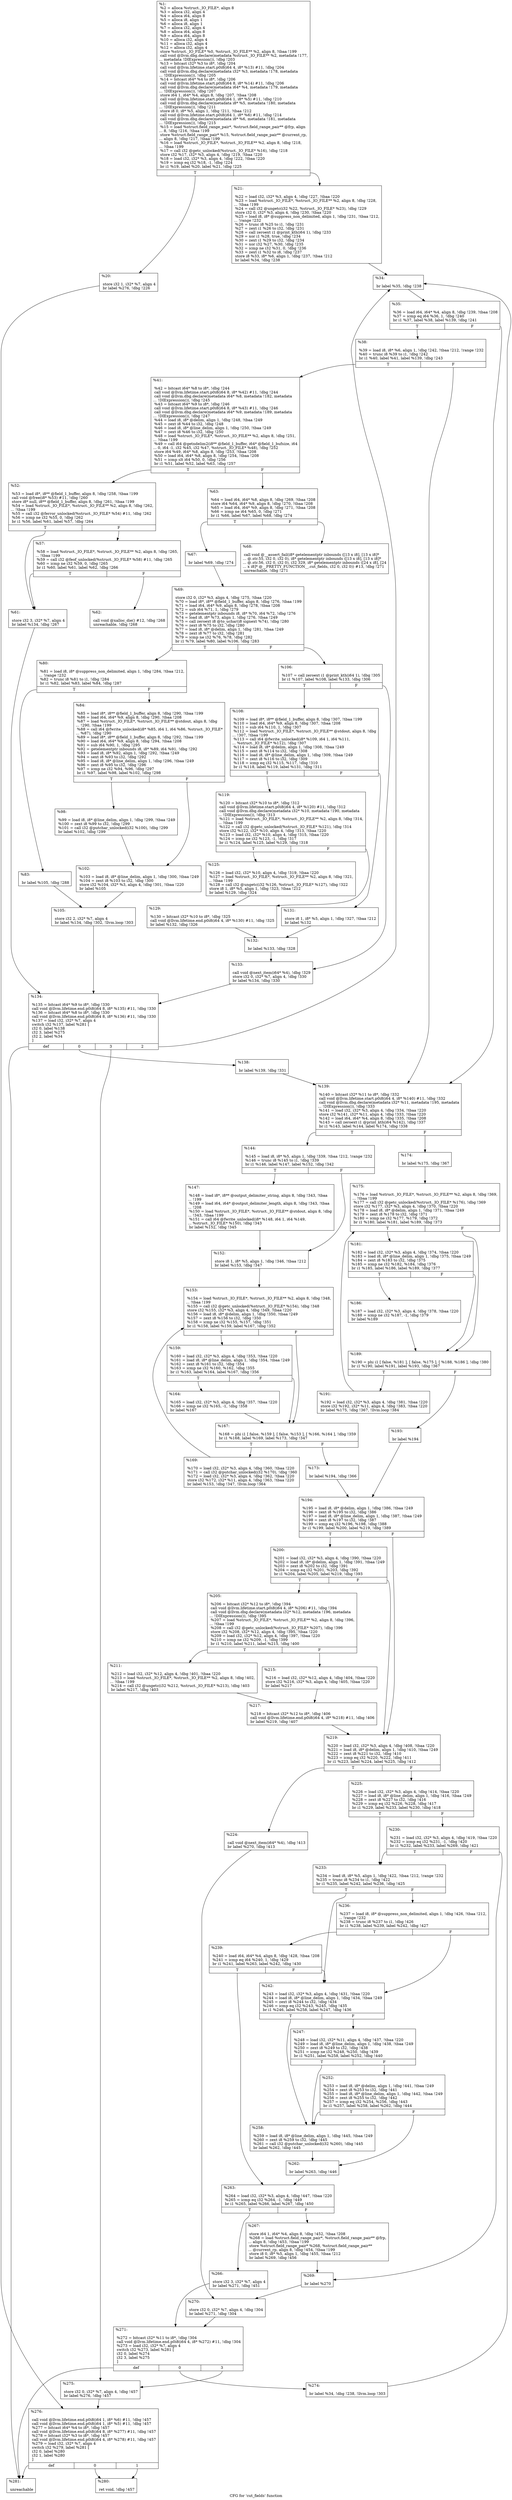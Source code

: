 digraph "CFG for 'cut_fields' function" {
	label="CFG for 'cut_fields' function";

	Node0x197afc0 [shape=record,label="{%1:\l  %2 = alloca %struct._IO_FILE*, align 8\l  %3 = alloca i32, align 4\l  %4 = alloca i64, align 8\l  %5 = alloca i8, align 1\l  %6 = alloca i8, align 1\l  %7 = alloca i32, align 4\l  %8 = alloca i64, align 8\l  %9 = alloca i64, align 8\l  %10 = alloca i32, align 4\l  %11 = alloca i32, align 4\l  %12 = alloca i32, align 4\l  store %struct._IO_FILE* %0, %struct._IO_FILE** %2, align 8, !tbaa !199\l  call void @llvm.dbg.declare(metadata %struct._IO_FILE** %2, metadata !177,\l... metadata !DIExpression()), !dbg !203\l  %13 = bitcast i32* %3 to i8*, !dbg !204\l  call void @llvm.lifetime.start.p0i8(i64 4, i8* %13) #11, !dbg !204\l  call void @llvm.dbg.declare(metadata i32* %3, metadata !178, metadata\l... !DIExpression()), !dbg !205\l  %14 = bitcast i64* %4 to i8*, !dbg !206\l  call void @llvm.lifetime.start.p0i8(i64 8, i8* %14) #11, !dbg !206\l  call void @llvm.dbg.declare(metadata i64* %4, metadata !179, metadata\l... !DIExpression()), !dbg !207\l  store i64 1, i64* %4, align 8, !dbg !207, !tbaa !208\l  call void @llvm.lifetime.start.p0i8(i64 1, i8* %5) #11, !dbg !210\l  call void @llvm.dbg.declare(metadata i8* %5, metadata !180, metadata\l... !DIExpression()), !dbg !211\l  store i8 0, i8* %5, align 1, !dbg !211, !tbaa !212\l  call void @llvm.lifetime.start.p0i8(i64 1, i8* %6) #11, !dbg !214\l  call void @llvm.dbg.declare(metadata i8* %6, metadata !181, metadata\l... !DIExpression()), !dbg !215\l  %15 = load %struct.field_range_pair*, %struct.field_range_pair** @frp, align\l... 8, !dbg !216, !tbaa !199\l  store %struct.field_range_pair* %15, %struct.field_range_pair** @current_rp,\l... align 8, !dbg !217, !tbaa !199\l  %16 = load %struct._IO_FILE*, %struct._IO_FILE** %2, align 8, !dbg !218,\l... !tbaa !199\l  %17 = call i32 @getc_unlocked(%struct._IO_FILE* %16), !dbg !218\l  store i32 %17, i32* %3, align 4, !dbg !219, !tbaa !220\l  %18 = load i32, i32* %3, align 4, !dbg !222, !tbaa !220\l  %19 = icmp eq i32 %18, -1, !dbg !224\l  br i1 %19, label %20, label %21, !dbg !225\l|{<s0>T|<s1>F}}"];
	Node0x197afc0:s0 -> Node0x197b2b0;
	Node0x197afc0:s1 -> Node0x197b300;
	Node0x197b2b0 [shape=record,label="{%20:\l\l  store i32 1, i32* %7, align 4\l  br label %276, !dbg !226\l}"];
	Node0x197b2b0 -> Node0x197c980;
	Node0x197b300 [shape=record,label="{%21:\l\l  %22 = load i32, i32* %3, align 4, !dbg !227, !tbaa !220\l  %23 = load %struct._IO_FILE*, %struct._IO_FILE** %2, align 8, !dbg !228,\l... !tbaa !199\l  %24 = call i32 @ungetc(i32 %22, %struct._IO_FILE* %23), !dbg !229\l  store i32 0, i32* %3, align 4, !dbg !230, !tbaa !220\l  %25 = load i8, i8* @suppress_non_delimited, align 1, !dbg !231, !tbaa !212,\l... !range !232\l  %26 = trunc i8 %25 to i1, !dbg !231\l  %27 = zext i1 %26 to i32, !dbg !231\l  %28 = call zeroext i1 @print_kth(i64 1), !dbg !233\l  %29 = xor i1 %28, true, !dbg !234\l  %30 = zext i1 %29 to i32, !dbg !234\l  %31 = xor i32 %27, %30, !dbg !235\l  %32 = icmp ne i32 %31, 0, !dbg !236\l  %33 = zext i1 %32 to i8, !dbg !237\l  store i8 %33, i8* %6, align 1, !dbg !237, !tbaa !212\l  br label %34, !dbg !238\l}"];
	Node0x197b300 -> Node0x197b350;
	Node0x197b350 [shape=record,label="{%34:\l\l  br label %35, !dbg !238\l}"];
	Node0x197b350 -> Node0x197b3a0;
	Node0x197b3a0 [shape=record,label="{%35:\l\l  %36 = load i64, i64* %4, align 8, !dbg !239, !tbaa !208\l  %37 = icmp eq i64 %36, 1, !dbg !240\l  br i1 %37, label %38, label %139, !dbg !241\l|{<s0>T|<s1>F}}"];
	Node0x197b3a0:s0 -> Node0x197b3f0;
	Node0x197b3a0:s1 -> Node0x197bc10;
	Node0x197b3f0 [shape=record,label="{%38:\l\l  %39 = load i8, i8* %6, align 1, !dbg !242, !tbaa !212, !range !232\l  %40 = trunc i8 %39 to i1, !dbg !242\l  br i1 %40, label %41, label %139, !dbg !243\l|{<s0>T|<s1>F}}"];
	Node0x197b3f0:s0 -> Node0x197b440;
	Node0x197b3f0:s1 -> Node0x197bc10;
	Node0x197b440 [shape=record,label="{%41:\l\l  %42 = bitcast i64* %8 to i8*, !dbg !244\l  call void @llvm.lifetime.start.p0i8(i64 8, i8* %42) #11, !dbg !244\l  call void @llvm.dbg.declare(metadata i64* %8, metadata !182, metadata\l... !DIExpression()), !dbg !245\l  %43 = bitcast i64* %9 to i8*, !dbg !246\l  call void @llvm.lifetime.start.p0i8(i64 8, i8* %43) #11, !dbg !246\l  call void @llvm.dbg.declare(metadata i64* %9, metadata !189, metadata\l... !DIExpression()), !dbg !247\l  %44 = load i8, i8* @delim, align 1, !dbg !248, !tbaa !249\l  %45 = zext i8 %44 to i32, !dbg !248\l  %46 = load i8, i8* @line_delim, align 1, !dbg !250, !tbaa !249\l  %47 = zext i8 %46 to i32, !dbg !250\l  %48 = load %struct._IO_FILE*, %struct._IO_FILE** %2, align 8, !dbg !251,\l... !tbaa !199\l  %49 = call i64 @getndelim2(i8** @field_1_buffer, i64* @field_1_bufsize, i64\l... 0, i64 -1, i32 %45, i32 %47, %struct._IO_FILE* %48), !dbg !252\l  store i64 %49, i64* %8, align 8, !dbg !253, !tbaa !208\l  %50 = load i64, i64* %8, align 8, !dbg !254, !tbaa !208\l  %51 = icmp slt i64 %50, 0, !dbg !256\l  br i1 %51, label %52, label %63, !dbg !257\l|{<s0>T|<s1>F}}"];
	Node0x197b440:s0 -> Node0x197b490;
	Node0x197b440:s1 -> Node0x197b5d0;
	Node0x197b490 [shape=record,label="{%52:\l\l  %53 = load i8*, i8** @field_1_buffer, align 8, !dbg !258, !tbaa !199\l  call void @free(i8* %53) #11, !dbg !260\l  store i8* null, i8** @field_1_buffer, align 8, !dbg !261, !tbaa !199\l  %54 = load %struct._IO_FILE*, %struct._IO_FILE** %2, align 8, !dbg !262,\l... !tbaa !199\l  %55 = call i32 @ferror_unlocked(%struct._IO_FILE* %54) #11, !dbg !262\l  %56 = icmp ne i32 %55, 0, !dbg !262\l  br i1 %56, label %61, label %57, !dbg !264\l|{<s0>T|<s1>F}}"];
	Node0x197b490:s0 -> Node0x197b530;
	Node0x197b490:s1 -> Node0x197b4e0;
	Node0x197b4e0 [shape=record,label="{%57:\l\l  %58 = load %struct._IO_FILE*, %struct._IO_FILE** %2, align 8, !dbg !265,\l... !tbaa !199\l  %59 = call i32 @feof_unlocked(%struct._IO_FILE* %58) #11, !dbg !265\l  %60 = icmp ne i32 %59, 0, !dbg !265\l  br i1 %60, label %61, label %62, !dbg !266\l|{<s0>T|<s1>F}}"];
	Node0x197b4e0:s0 -> Node0x197b530;
	Node0x197b4e0:s1 -> Node0x197b580;
	Node0x197b530 [shape=record,label="{%61:\l\l  store i32 3, i32* %7, align 4\l  br label %134, !dbg !267\l}"];
	Node0x197b530 -> Node0x197bb70;
	Node0x197b580 [shape=record,label="{%62:\l\l  call void @xalloc_die() #12, !dbg !268\l  unreachable, !dbg !268\l}"];
	Node0x197b5d0 [shape=record,label="{%63:\l\l  %64 = load i64, i64* %8, align 8, !dbg !269, !tbaa !208\l  store i64 %64, i64* %9, align 8, !dbg !270, !tbaa !208\l  %65 = load i64, i64* %9, align 8, !dbg !271, !tbaa !208\l  %66 = icmp ne i64 %65, 0, !dbg !271\l  br i1 %66, label %67, label %68, !dbg !274\l|{<s0>T|<s1>F}}"];
	Node0x197b5d0:s0 -> Node0x197b620;
	Node0x197b5d0:s1 -> Node0x197b670;
	Node0x197b620 [shape=record,label="{%67:\l\l  br label %69, !dbg !274\l}"];
	Node0x197b620 -> Node0x197b6c0;
	Node0x197b670 [shape=record,label="{%68:\l\l  call void @__assert_fail(i8* getelementptr inbounds ([13 x i8], [13 x i8]*\l... @.str.55, i32 0, i32 0), i8* getelementptr inbounds ([13 x i8], [13 x i8]*\l... @.str.56, i32 0, i32 0), i32 329, i8* getelementptr inbounds ([24 x i8], [24\l... x i8]* @__PRETTY_FUNCTION__.cut_fields, i32 0, i32 0)) #13, !dbg !271\l  unreachable, !dbg !271\l}"];
	Node0x197b6c0 [shape=record,label="{%69:\l\l  store i32 0, i32* %3, align 4, !dbg !275, !tbaa !220\l  %70 = load i8*, i8** @field_1_buffer, align 8, !dbg !276, !tbaa !199\l  %71 = load i64, i64* %9, align 8, !dbg !278, !tbaa !208\l  %72 = sub i64 %71, 1, !dbg !279\l  %73 = getelementptr inbounds i8, i8* %70, i64 %72, !dbg !276\l  %74 = load i8, i8* %73, align 1, !dbg !276, !tbaa !249\l  %75 = call zeroext i8 @to_uchar(i8 signext %74), !dbg !280\l  %76 = zext i8 %75 to i32, !dbg !280\l  %77 = load i8, i8* @delim, align 1, !dbg !281, !tbaa !249\l  %78 = zext i8 %77 to i32, !dbg !281\l  %79 = icmp ne i32 %76, %78, !dbg !282\l  br i1 %79, label %80, label %106, !dbg !283\l|{<s0>T|<s1>F}}"];
	Node0x197b6c0:s0 -> Node0x197b710;
	Node0x197b6c0:s1 -> Node0x197b8f0;
	Node0x197b710 [shape=record,label="{%80:\l\l  %81 = load i8, i8* @suppress_non_delimited, align 1, !dbg !284, !tbaa !212,\l... !range !232\l  %82 = trunc i8 %81 to i1, !dbg !284\l  br i1 %82, label %83, label %84, !dbg !287\l|{<s0>T|<s1>F}}"];
	Node0x197b710:s0 -> Node0x197b760;
	Node0x197b710:s1 -> Node0x197b7b0;
	Node0x197b760 [shape=record,label="{%83:\l\l  br label %105, !dbg !288\l}"];
	Node0x197b760 -> Node0x197b8a0;
	Node0x197b7b0 [shape=record,label="{%84:\l\l  %85 = load i8*, i8** @field_1_buffer, align 8, !dbg !290, !tbaa !199\l  %86 = load i64, i64* %9, align 8, !dbg !290, !tbaa !208\l  %87 = load %struct._IO_FILE*, %struct._IO_FILE** @stdout, align 8, !dbg\l... !290, !tbaa !199\l  %88 = call i64 @fwrite_unlocked(i8* %85, i64 1, i64 %86, %struct._IO_FILE*\l... %87), !dbg !290\l  %89 = load i8*, i8** @field_1_buffer, align 8, !dbg !292, !tbaa !199\l  %90 = load i64, i64* %9, align 8, !dbg !294, !tbaa !208\l  %91 = sub i64 %90, 1, !dbg !295\l  %92 = getelementptr inbounds i8, i8* %89, i64 %91, !dbg !292\l  %93 = load i8, i8* %92, align 1, !dbg !292, !tbaa !249\l  %94 = sext i8 %93 to i32, !dbg !292\l  %95 = load i8, i8* @line_delim, align 1, !dbg !296, !tbaa !249\l  %96 = zext i8 %95 to i32, !dbg !296\l  %97 = icmp ne i32 %94, %96, !dbg !297\l  br i1 %97, label %98, label %102, !dbg !298\l|{<s0>T|<s1>F}}"];
	Node0x197b7b0:s0 -> Node0x197b800;
	Node0x197b7b0:s1 -> Node0x197b850;
	Node0x197b800 [shape=record,label="{%98:\l\l  %99 = load i8, i8* @line_delim, align 1, !dbg !299, !tbaa !249\l  %100 = zext i8 %99 to i32, !dbg !299\l  %101 = call i32 @putchar_unlocked(i32 %100), !dbg !299\l  br label %102, !dbg !299\l}"];
	Node0x197b800 -> Node0x197b850;
	Node0x197b850 [shape=record,label="{%102:\l\l  %103 = load i8, i8* @line_delim, align 1, !dbg !300, !tbaa !249\l  %104 = zext i8 %103 to i32, !dbg !300\l  store i32 %104, i32* %3, align 4, !dbg !301, !tbaa !220\l  br label %105\l}"];
	Node0x197b850 -> Node0x197b8a0;
	Node0x197b8a0 [shape=record,label="{%105:\l\l  store i32 2, i32* %7, align 4\l  br label %134, !dbg !302, !llvm.loop !303\l}"];
	Node0x197b8a0 -> Node0x197bb70;
	Node0x197b8f0 [shape=record,label="{%106:\l\l  %107 = call zeroext i1 @print_kth(i64 1), !dbg !305\l  br i1 %107, label %108, label %133, !dbg !306\l|{<s0>T|<s1>F}}"];
	Node0x197b8f0:s0 -> Node0x197b940;
	Node0x197b8f0:s1 -> Node0x197bb20;
	Node0x197b940 [shape=record,label="{%108:\l\l  %109 = load i8*, i8** @field_1_buffer, align 8, !dbg !307, !tbaa !199\l  %110 = load i64, i64* %9, align 8, !dbg !307, !tbaa !208\l  %111 = sub i64 %110, 1, !dbg !307\l  %112 = load %struct._IO_FILE*, %struct._IO_FILE** @stdout, align 8, !dbg\l... !307, !tbaa !199\l  %113 = call i64 @fwrite_unlocked(i8* %109, i64 1, i64 %111,\l... %struct._IO_FILE* %112), !dbg !307\l  %114 = load i8, i8* @delim, align 1, !dbg !308, !tbaa !249\l  %115 = zext i8 %114 to i32, !dbg !308\l  %116 = load i8, i8* @line_delim, align 1, !dbg !309, !tbaa !249\l  %117 = zext i8 %116 to i32, !dbg !309\l  %118 = icmp eq i32 %115, %117, !dbg !310\l  br i1 %118, label %119, label %131, !dbg !311\l|{<s0>T|<s1>F}}"];
	Node0x197b940:s0 -> Node0x197b990;
	Node0x197b940:s1 -> Node0x197ba80;
	Node0x197b990 [shape=record,label="{%119:\l\l  %120 = bitcast i32* %10 to i8*, !dbg !312\l  call void @llvm.lifetime.start.p0i8(i64 4, i8* %120) #11, !dbg !312\l  call void @llvm.dbg.declare(metadata i32* %10, metadata !190, metadata\l... !DIExpression()), !dbg !313\l  %121 = load %struct._IO_FILE*, %struct._IO_FILE** %2, align 8, !dbg !314,\l... !tbaa !199\l  %122 = call i32 @getc_unlocked(%struct._IO_FILE* %121), !dbg !314\l  store i32 %122, i32* %10, align 4, !dbg !313, !tbaa !220\l  %123 = load i32, i32* %10, align 4, !dbg !315, !tbaa !220\l  %124 = icmp ne i32 %123, -1, !dbg !317\l  br i1 %124, label %125, label %129, !dbg !318\l|{<s0>T|<s1>F}}"];
	Node0x197b990:s0 -> Node0x197b9e0;
	Node0x197b990:s1 -> Node0x197ba30;
	Node0x197b9e0 [shape=record,label="{%125:\l\l  %126 = load i32, i32* %10, align 4, !dbg !319, !tbaa !220\l  %127 = load %struct._IO_FILE*, %struct._IO_FILE** %2, align 8, !dbg !321,\l... !tbaa !199\l  %128 = call i32 @ungetc(i32 %126, %struct._IO_FILE* %127), !dbg !322\l  store i8 1, i8* %5, align 1, !dbg !323, !tbaa !212\l  br label %129, !dbg !324\l}"];
	Node0x197b9e0 -> Node0x197ba30;
	Node0x197ba30 [shape=record,label="{%129:\l\l  %130 = bitcast i32* %10 to i8*, !dbg !325\l  call void @llvm.lifetime.end.p0i8(i64 4, i8* %130) #11, !dbg !325\l  br label %132, !dbg !326\l}"];
	Node0x197ba30 -> Node0x197bad0;
	Node0x197ba80 [shape=record,label="{%131:\l\l  store i8 1, i8* %5, align 1, !dbg !327, !tbaa !212\l  br label %132\l}"];
	Node0x197ba80 -> Node0x197bad0;
	Node0x197bad0 [shape=record,label="{%132:\l\l  br label %133, !dbg !328\l}"];
	Node0x197bad0 -> Node0x197bb20;
	Node0x197bb20 [shape=record,label="{%133:\l\l  call void @next_item(i64* %4), !dbg !329\l  store i32 0, i32* %7, align 4, !dbg !330\l  br label %134, !dbg !330\l}"];
	Node0x197bb20 -> Node0x197bb70;
	Node0x197bb70 [shape=record,label="{%134:\l\l  %135 = bitcast i64* %9 to i8*, !dbg !330\l  call void @llvm.lifetime.end.p0i8(i64 8, i8* %135) #11, !dbg !330\l  %136 = bitcast i64* %8 to i8*, !dbg !330\l  call void @llvm.lifetime.end.p0i8(i64 8, i8* %136) #11, !dbg !330\l  %137 = load i32, i32* %7, align 4\l  switch i32 %137, label %281 [\l    i32 0, label %138\l    i32 3, label %275\l    i32 2, label %34\l  ]\l|{<s0>def|<s1>0|<s2>3|<s3>2}}"];
	Node0x197bb70:s0 -> Node0x197ca20;
	Node0x197bb70:s1 -> Node0x197bbc0;
	Node0x197bb70:s2 -> Node0x197c930;
	Node0x197bb70:s3 -> Node0x197b350;
	Node0x197bbc0 [shape=record,label="{%138:\l\l  br label %139, !dbg !331\l}"];
	Node0x197bbc0 -> Node0x197bc10;
	Node0x197bc10 [shape=record,label="{%139:\l\l  %140 = bitcast i32* %11 to i8*, !dbg !332\l  call void @llvm.lifetime.start.p0i8(i64 4, i8* %140) #11, !dbg !332\l  call void @llvm.dbg.declare(metadata i32* %11, metadata !195, metadata\l... !DIExpression()), !dbg !333\l  %141 = load i32, i32* %3, align 4, !dbg !334, !tbaa !220\l  store i32 %141, i32* %11, align 4, !dbg !333, !tbaa !220\l  %142 = load i64, i64* %4, align 8, !dbg !335, !tbaa !208\l  %143 = call zeroext i1 @print_kth(i64 %142), !dbg !337\l  br i1 %143, label %144, label %174, !dbg !338\l|{<s0>T|<s1>F}}"];
	Node0x197bc10:s0 -> Node0x197bc60;
	Node0x197bc10:s1 -> Node0x197bf30;
	Node0x197bc60 [shape=record,label="{%144:\l\l  %145 = load i8, i8* %5, align 1, !dbg !339, !tbaa !212, !range !232\l  %146 = trunc i8 %145 to i1, !dbg !339\l  br i1 %146, label %147, label %152, !dbg !342\l|{<s0>T|<s1>F}}"];
	Node0x197bc60:s0 -> Node0x197bcb0;
	Node0x197bc60:s1 -> Node0x197bd00;
	Node0x197bcb0 [shape=record,label="{%147:\l\l  %148 = load i8*, i8** @output_delimiter_string, align 8, !dbg !343, !tbaa\l... !199\l  %149 = load i64, i64* @output_delimiter_length, align 8, !dbg !343, !tbaa\l... !208\l  %150 = load %struct._IO_FILE*, %struct._IO_FILE** @stdout, align 8, !dbg\l... !343, !tbaa !199\l  %151 = call i64 @fwrite_unlocked(i8* %148, i64 1, i64 %149,\l... %struct._IO_FILE* %150), !dbg !343\l  br label %152, !dbg !345\l}"];
	Node0x197bcb0 -> Node0x197bd00;
	Node0x197bd00 [shape=record,label="{%152:\l\l  store i8 1, i8* %5, align 1, !dbg !346, !tbaa !212\l  br label %153, !dbg !347\l}"];
	Node0x197bd00 -> Node0x197bd50;
	Node0x197bd50 [shape=record,label="{%153:\l\l  %154 = load %struct._IO_FILE*, %struct._IO_FILE** %2, align 8, !dbg !348,\l... !tbaa !199\l  %155 = call i32 @getc_unlocked(%struct._IO_FILE* %154), !dbg !348\l  store i32 %155, i32* %3, align 4, !dbg !349, !tbaa !220\l  %156 = load i8, i8* @delim, align 1, !dbg !350, !tbaa !249\l  %157 = zext i8 %156 to i32, !dbg !350\l  %158 = icmp ne i32 %155, %157, !dbg !351\l  br i1 %158, label %159, label %167, !dbg !352\l|{<s0>T|<s1>F}}"];
	Node0x197bd50:s0 -> Node0x197bda0;
	Node0x197bd50:s1 -> Node0x197be40;
	Node0x197bda0 [shape=record,label="{%159:\l\l  %160 = load i32, i32* %3, align 4, !dbg !353, !tbaa !220\l  %161 = load i8, i8* @line_delim, align 1, !dbg !354, !tbaa !249\l  %162 = zext i8 %161 to i32, !dbg !354\l  %163 = icmp ne i32 %160, %162, !dbg !355\l  br i1 %163, label %164, label %167, !dbg !356\l|{<s0>T|<s1>F}}"];
	Node0x197bda0:s0 -> Node0x197bdf0;
	Node0x197bda0:s1 -> Node0x197be40;
	Node0x197bdf0 [shape=record,label="{%164:\l\l  %165 = load i32, i32* %3, align 4, !dbg !357, !tbaa !220\l  %166 = icmp ne i32 %165, -1, !dbg !358\l  br label %167\l}"];
	Node0x197bdf0 -> Node0x197be40;
	Node0x197be40 [shape=record,label="{%167:\l\l  %168 = phi i1 [ false, %159 ], [ false, %153 ], [ %166, %164 ], !dbg !359\l  br i1 %168, label %169, label %173, !dbg !347\l|{<s0>T|<s1>F}}"];
	Node0x197be40:s0 -> Node0x197be90;
	Node0x197be40:s1 -> Node0x197bee0;
	Node0x197be90 [shape=record,label="{%169:\l\l  %170 = load i32, i32* %3, align 4, !dbg !360, !tbaa !220\l  %171 = call i32 @putchar_unlocked(i32 %170), !dbg !360\l  %172 = load i32, i32* %3, align 4, !dbg !362, !tbaa !220\l  store i32 %172, i32* %11, align 4, !dbg !363, !tbaa !220\l  br label %153, !dbg !347, !llvm.loop !364\l}"];
	Node0x197be90 -> Node0x197bd50;
	Node0x197bee0 [shape=record,label="{%173:\l\l  br label %194, !dbg !366\l}"];
	Node0x197bee0 -> Node0x197c160;
	Node0x197bf30 [shape=record,label="{%174:\l\l  br label %175, !dbg !367\l}"];
	Node0x197bf30 -> Node0x197bf80;
	Node0x197bf80 [shape=record,label="{%175:\l\l  %176 = load %struct._IO_FILE*, %struct._IO_FILE** %2, align 8, !dbg !369,\l... !tbaa !199\l  %177 = call i32 @getc_unlocked(%struct._IO_FILE* %176), !dbg !369\l  store i32 %177, i32* %3, align 4, !dbg !370, !tbaa !220\l  %178 = load i8, i8* @delim, align 1, !dbg !371, !tbaa !249\l  %179 = zext i8 %178 to i32, !dbg !371\l  %180 = icmp ne i32 %177, %179, !dbg !372\l  br i1 %180, label %181, label %189, !dbg !373\l|{<s0>T|<s1>F}}"];
	Node0x197bf80:s0 -> Node0x197bfd0;
	Node0x197bf80:s1 -> Node0x197c070;
	Node0x197bfd0 [shape=record,label="{%181:\l\l  %182 = load i32, i32* %3, align 4, !dbg !374, !tbaa !220\l  %183 = load i8, i8* @line_delim, align 1, !dbg !375, !tbaa !249\l  %184 = zext i8 %183 to i32, !dbg !375\l  %185 = icmp ne i32 %182, %184, !dbg !376\l  br i1 %185, label %186, label %189, !dbg !377\l|{<s0>T|<s1>F}}"];
	Node0x197bfd0:s0 -> Node0x197c020;
	Node0x197bfd0:s1 -> Node0x197c070;
	Node0x197c020 [shape=record,label="{%186:\l\l  %187 = load i32, i32* %3, align 4, !dbg !378, !tbaa !220\l  %188 = icmp ne i32 %187, -1, !dbg !379\l  br label %189\l}"];
	Node0x197c020 -> Node0x197c070;
	Node0x197c070 [shape=record,label="{%189:\l\l  %190 = phi i1 [ false, %181 ], [ false, %175 ], [ %188, %186 ], !dbg !380\l  br i1 %190, label %191, label %193, !dbg !367\l|{<s0>T|<s1>F}}"];
	Node0x197c070:s0 -> Node0x197c0c0;
	Node0x197c070:s1 -> Node0x197c110;
	Node0x197c0c0 [shape=record,label="{%191:\l\l  %192 = load i32, i32* %3, align 4, !dbg !381, !tbaa !220\l  store i32 %192, i32* %11, align 4, !dbg !383, !tbaa !220\l  br label %175, !dbg !367, !llvm.loop !384\l}"];
	Node0x197c0c0 -> Node0x197bf80;
	Node0x197c110 [shape=record,label="{%193:\l\l  br label %194\l}"];
	Node0x197c110 -> Node0x197c160;
	Node0x197c160 [shape=record,label="{%194:\l\l  %195 = load i8, i8* @delim, align 1, !dbg !386, !tbaa !249\l  %196 = zext i8 %195 to i32, !dbg !386\l  %197 = load i8, i8* @line_delim, align 1, !dbg !387, !tbaa !249\l  %198 = zext i8 %197 to i32, !dbg !387\l  %199 = icmp eq i32 %196, %198, !dbg !388\l  br i1 %199, label %200, label %219, !dbg !389\l|{<s0>T|<s1>F}}"];
	Node0x197c160:s0 -> Node0x197c1b0;
	Node0x197c160:s1 -> Node0x197c340;
	Node0x197c1b0 [shape=record,label="{%200:\l\l  %201 = load i32, i32* %3, align 4, !dbg !390, !tbaa !220\l  %202 = load i8, i8* @delim, align 1, !dbg !391, !tbaa !249\l  %203 = zext i8 %202 to i32, !dbg !391\l  %204 = icmp eq i32 %201, %203, !dbg !392\l  br i1 %204, label %205, label %219, !dbg !393\l|{<s0>T|<s1>F}}"];
	Node0x197c1b0:s0 -> Node0x197c200;
	Node0x197c1b0:s1 -> Node0x197c340;
	Node0x197c200 [shape=record,label="{%205:\l\l  %206 = bitcast i32* %12 to i8*, !dbg !394\l  call void @llvm.lifetime.start.p0i8(i64 4, i8* %206) #11, !dbg !394\l  call void @llvm.dbg.declare(metadata i32* %12, metadata !196, metadata\l... !DIExpression()), !dbg !395\l  %207 = load %struct._IO_FILE*, %struct._IO_FILE** %2, align 8, !dbg !396,\l... !tbaa !199\l  %208 = call i32 @getc_unlocked(%struct._IO_FILE* %207), !dbg !396\l  store i32 %208, i32* %12, align 4, !dbg !395, !tbaa !220\l  %209 = load i32, i32* %12, align 4, !dbg !397, !tbaa !220\l  %210 = icmp ne i32 %209, -1, !dbg !399\l  br i1 %210, label %211, label %215, !dbg !400\l|{<s0>T|<s1>F}}"];
	Node0x197c200:s0 -> Node0x197c250;
	Node0x197c200:s1 -> Node0x197c2a0;
	Node0x197c250 [shape=record,label="{%211:\l\l  %212 = load i32, i32* %12, align 4, !dbg !401, !tbaa !220\l  %213 = load %struct._IO_FILE*, %struct._IO_FILE** %2, align 8, !dbg !402,\l... !tbaa !199\l  %214 = call i32 @ungetc(i32 %212, %struct._IO_FILE* %213), !dbg !403\l  br label %217, !dbg !403\l}"];
	Node0x197c250 -> Node0x197c2f0;
	Node0x197c2a0 [shape=record,label="{%215:\l\l  %216 = load i32, i32* %12, align 4, !dbg !404, !tbaa !220\l  store i32 %216, i32* %3, align 4, !dbg !405, !tbaa !220\l  br label %217\l}"];
	Node0x197c2a0 -> Node0x197c2f0;
	Node0x197c2f0 [shape=record,label="{%217:\l\l  %218 = bitcast i32* %12 to i8*, !dbg !406\l  call void @llvm.lifetime.end.p0i8(i64 4, i8* %218) #11, !dbg !406\l  br label %219, !dbg !407\l}"];
	Node0x197c2f0 -> Node0x197c340;
	Node0x197c340 [shape=record,label="{%219:\l\l  %220 = load i32, i32* %3, align 4, !dbg !408, !tbaa !220\l  %221 = load i8, i8* @delim, align 1, !dbg !410, !tbaa !249\l  %222 = zext i8 %221 to i32, !dbg !410\l  %223 = icmp eq i32 %220, %222, !dbg !411\l  br i1 %223, label %224, label %225, !dbg !412\l|{<s0>T|<s1>F}}"];
	Node0x197c340:s0 -> Node0x197c390;
	Node0x197c340:s1 -> Node0x197c3e0;
	Node0x197c390 [shape=record,label="{%224:\l\l  call void @next_item(i64* %4), !dbg !413\l  br label %270, !dbg !413\l}"];
	Node0x197c390 -> Node0x197c840;
	Node0x197c3e0 [shape=record,label="{%225:\l\l  %226 = load i32, i32* %3, align 4, !dbg !414, !tbaa !220\l  %227 = load i8, i8* @line_delim, align 1, !dbg !416, !tbaa !249\l  %228 = zext i8 %227 to i32, !dbg !416\l  %229 = icmp eq i32 %226, %228, !dbg !417\l  br i1 %229, label %233, label %230, !dbg !418\l|{<s0>T|<s1>F}}"];
	Node0x197c3e0:s0 -> Node0x197c480;
	Node0x197c3e0:s1 -> Node0x197c430;
	Node0x197c430 [shape=record,label="{%230:\l\l  %231 = load i32, i32* %3, align 4, !dbg !419, !tbaa !220\l  %232 = icmp eq i32 %231, -1, !dbg !420\l  br i1 %232, label %233, label %269, !dbg !421\l|{<s0>T|<s1>F}}"];
	Node0x197c430:s0 -> Node0x197c480;
	Node0x197c430:s1 -> Node0x197c7f0;
	Node0x197c480 [shape=record,label="{%233:\l\l  %234 = load i8, i8* %5, align 1, !dbg !422, !tbaa !212, !range !232\l  %235 = trunc i8 %234 to i1, !dbg !422\l  br i1 %235, label %242, label %236, !dbg !425\l|{<s0>T|<s1>F}}"];
	Node0x197c480:s0 -> Node0x197c570;
	Node0x197c480:s1 -> Node0x197c4d0;
	Node0x197c4d0 [shape=record,label="{%236:\l\l  %237 = load i8, i8* @suppress_non_delimited, align 1, !dbg !426, !tbaa !212,\l... !range !232\l  %238 = trunc i8 %237 to i1, !dbg !426\l  br i1 %238, label %239, label %242, !dbg !427\l|{<s0>T|<s1>F}}"];
	Node0x197c4d0:s0 -> Node0x197c520;
	Node0x197c4d0:s1 -> Node0x197c570;
	Node0x197c520 [shape=record,label="{%239:\l\l  %240 = load i64, i64* %4, align 8, !dbg !428, !tbaa !208\l  %241 = icmp eq i64 %240, 1, !dbg !429\l  br i1 %241, label %263, label %242, !dbg !430\l|{<s0>T|<s1>F}}"];
	Node0x197c520:s0 -> Node0x197c700;
	Node0x197c520:s1 -> Node0x197c570;
	Node0x197c570 [shape=record,label="{%242:\l\l  %243 = load i32, i32* %3, align 4, !dbg !431, !tbaa !220\l  %244 = load i8, i8* @line_delim, align 1, !dbg !434, !tbaa !249\l  %245 = zext i8 %244 to i32, !dbg !434\l  %246 = icmp eq i32 %243, %245, !dbg !435\l  br i1 %246, label %258, label %247, !dbg !436\l|{<s0>T|<s1>F}}"];
	Node0x197c570:s0 -> Node0x197c660;
	Node0x197c570:s1 -> Node0x197c5c0;
	Node0x197c5c0 [shape=record,label="{%247:\l\l  %248 = load i32, i32* %11, align 4, !dbg !437, !tbaa !220\l  %249 = load i8, i8* @line_delim, align 1, !dbg !438, !tbaa !249\l  %250 = zext i8 %249 to i32, !dbg !438\l  %251 = icmp ne i32 %248, %250, !dbg !439\l  br i1 %251, label %258, label %252, !dbg !440\l|{<s0>T|<s1>F}}"];
	Node0x197c5c0:s0 -> Node0x197c660;
	Node0x197c5c0:s1 -> Node0x197c610;
	Node0x197c610 [shape=record,label="{%252:\l\l  %253 = load i8, i8* @delim, align 1, !dbg !441, !tbaa !249\l  %254 = zext i8 %253 to i32, !dbg !441\l  %255 = load i8, i8* @line_delim, align 1, !dbg !442, !tbaa !249\l  %256 = zext i8 %255 to i32, !dbg !442\l  %257 = icmp eq i32 %254, %256, !dbg !443\l  br i1 %257, label %258, label %262, !dbg !444\l|{<s0>T|<s1>F}}"];
	Node0x197c610:s0 -> Node0x197c660;
	Node0x197c610:s1 -> Node0x197c6b0;
	Node0x197c660 [shape=record,label="{%258:\l\l  %259 = load i8, i8* @line_delim, align 1, !dbg !445, !tbaa !249\l  %260 = zext i8 %259 to i32, !dbg !445\l  %261 = call i32 @putchar_unlocked(i32 %260), !dbg !445\l  br label %262, !dbg !445\l}"];
	Node0x197c660 -> Node0x197c6b0;
	Node0x197c6b0 [shape=record,label="{%262:\l\l  br label %263, !dbg !446\l}"];
	Node0x197c6b0 -> Node0x197c700;
	Node0x197c700 [shape=record,label="{%263:\l\l  %264 = load i32, i32* %3, align 4, !dbg !447, !tbaa !220\l  %265 = icmp eq i32 %264, -1, !dbg !449\l  br i1 %265, label %266, label %267, !dbg !450\l|{<s0>T|<s1>F}}"];
	Node0x197c700:s0 -> Node0x197c750;
	Node0x197c700:s1 -> Node0x197c7a0;
	Node0x197c750 [shape=record,label="{%266:\l\l  store i32 3, i32* %7, align 4\l  br label %271, !dbg !451\l}"];
	Node0x197c750 -> Node0x197c890;
	Node0x197c7a0 [shape=record,label="{%267:\l\l  store i64 1, i64* %4, align 8, !dbg !452, !tbaa !208\l  %268 = load %struct.field_range_pair*, %struct.field_range_pair** @frp,\l... align 8, !dbg !453, !tbaa !199\l  store %struct.field_range_pair* %268, %struct.field_range_pair**\l... @current_rp, align 8, !dbg !454, !tbaa !199\l  store i8 0, i8* %5, align 1, !dbg !455, !tbaa !212\l  br label %269, !dbg !456\l}"];
	Node0x197c7a0 -> Node0x197c7f0;
	Node0x197c7f0 [shape=record,label="{%269:\l\l  br label %270\l}"];
	Node0x197c7f0 -> Node0x197c840;
	Node0x197c840 [shape=record,label="{%270:\l\l  store i32 0, i32* %7, align 4, !dbg !304\l  br label %271, !dbg !304\l}"];
	Node0x197c840 -> Node0x197c890;
	Node0x197c890 [shape=record,label="{%271:\l\l  %272 = bitcast i32* %11 to i8*, !dbg !304\l  call void @llvm.lifetime.end.p0i8(i64 4, i8* %272) #11, !dbg !304\l  %273 = load i32, i32* %7, align 4\l  switch i32 %273, label %281 [\l    i32 0, label %274\l    i32 3, label %275\l  ]\l|{<s0>def|<s1>0|<s2>3}}"];
	Node0x197c890:s0 -> Node0x197ca20;
	Node0x197c890:s1 -> Node0x197c8e0;
	Node0x197c890:s2 -> Node0x197c930;
	Node0x197c8e0 [shape=record,label="{%274:\l\l  br label %34, !dbg !238, !llvm.loop !303\l}"];
	Node0x197c8e0 -> Node0x197b350;
	Node0x197c930 [shape=record,label="{%275:\l\l  store i32 0, i32* %7, align 4, !dbg !457\l  br label %276, !dbg !457\l}"];
	Node0x197c930 -> Node0x197c980;
	Node0x197c980 [shape=record,label="{%276:\l\l  call void @llvm.lifetime.end.p0i8(i64 1, i8* %6) #11, !dbg !457\l  call void @llvm.lifetime.end.p0i8(i64 1, i8* %5) #11, !dbg !457\l  %277 = bitcast i64* %4 to i8*, !dbg !457\l  call void @llvm.lifetime.end.p0i8(i64 8, i8* %277) #11, !dbg !457\l  %278 = bitcast i32* %3 to i8*, !dbg !457\l  call void @llvm.lifetime.end.p0i8(i64 4, i8* %278) #11, !dbg !457\l  %279 = load i32, i32* %7, align 4\l  switch i32 %279, label %281 [\l    i32 0, label %280\l    i32 1, label %280\l  ]\l|{<s0>def|<s1>0|<s2>1}}"];
	Node0x197c980:s0 -> Node0x197ca20;
	Node0x197c980:s1 -> Node0x197c9d0;
	Node0x197c980:s2 -> Node0x197c9d0;
	Node0x197c9d0 [shape=record,label="{%280:\l\l  ret void, !dbg !457\l}"];
	Node0x197ca20 [shape=record,label="{%281:\l\l  unreachable\l}"];
}
